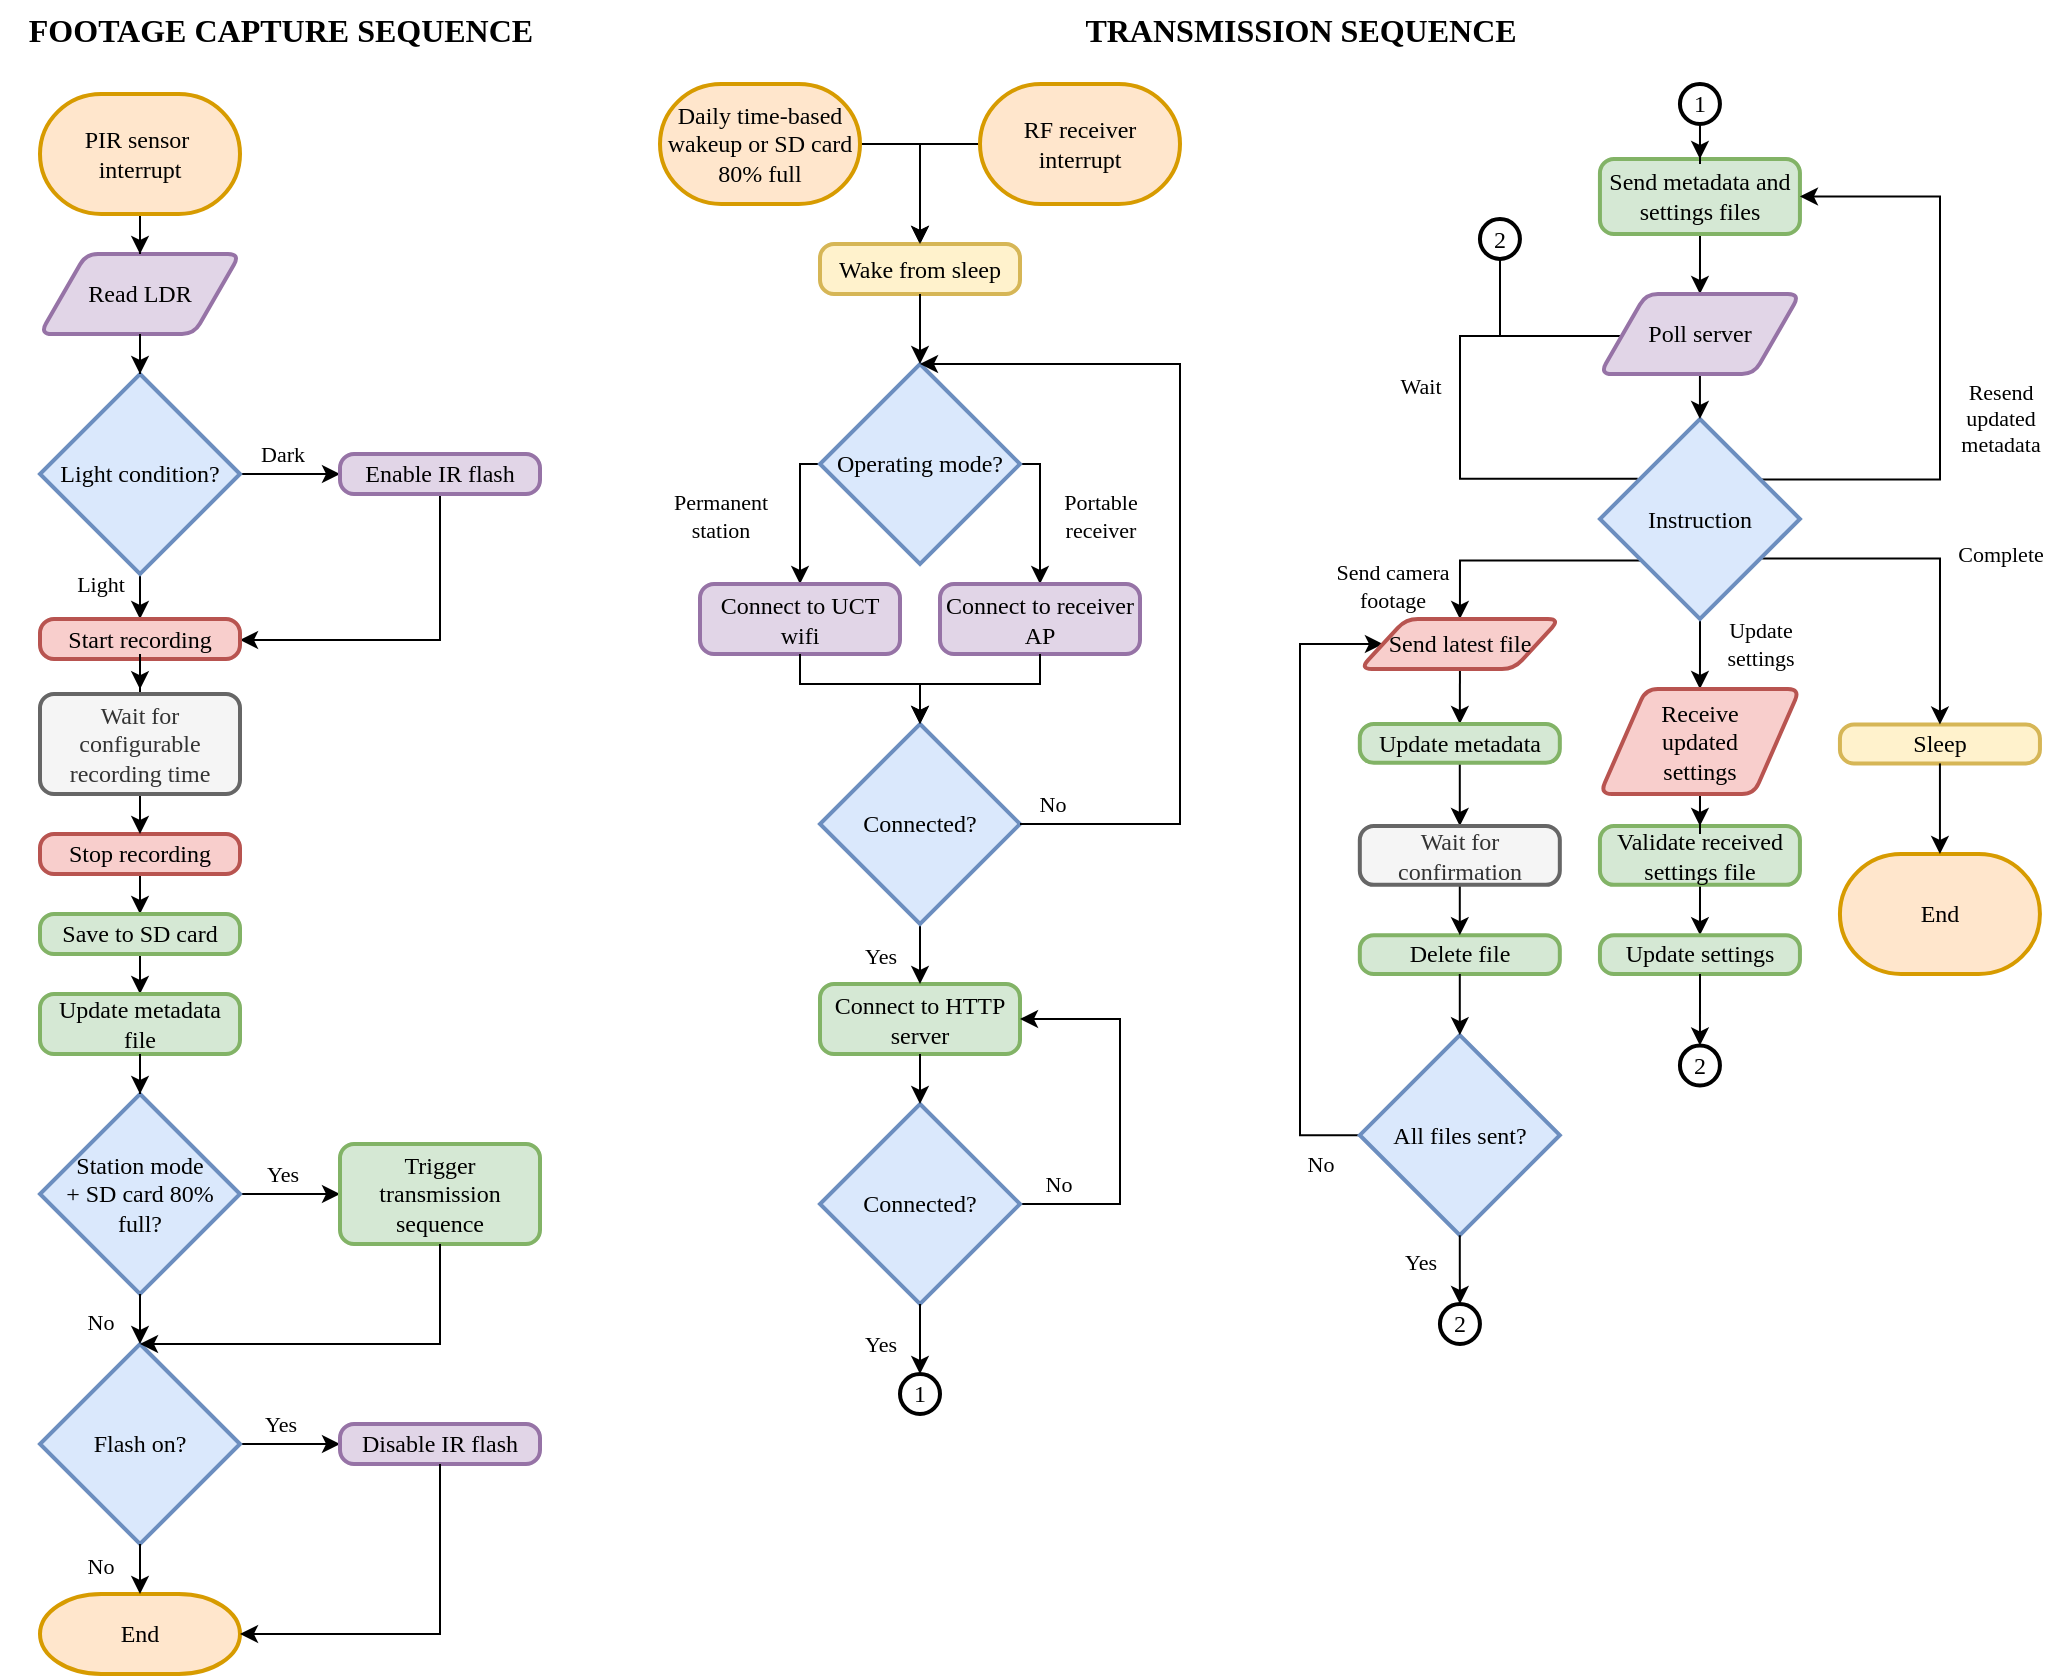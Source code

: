 <mxfile version="24.3.1" type="github">
  <diagram name="Page-1" id="edf60f1a-56cd-e834-aa8a-f176f3a09ee4">
    <mxGraphModel dx="1687" dy="932" grid="1" gridSize="10" guides="1" tooltips="1" connect="1" arrows="1" fold="1" page="1" pageScale="1" pageWidth="1100" pageHeight="850" background="none" math="0" shadow="0">
      <root>
        <mxCell id="0" />
        <mxCell id="1" parent="0" />
        <mxCell id="5ZXFGwmUAfrGcH8a05qJ-12" style="edgeStyle=orthogonalEdgeStyle;rounded=0;orthogonalLoop=1;jettySize=auto;html=1;entryX=0;entryY=0.5;entryDx=0;entryDy=0;fontFamily=Times New Roman;" parent="1" source="5ZXFGwmUAfrGcH8a05qJ-8" target="5ZXFGwmUAfrGcH8a05qJ-9" edge="1">
          <mxGeometry relative="1" as="geometry" />
        </mxCell>
        <mxCell id="5ZXFGwmUAfrGcH8a05qJ-13" value="Dark" style="edgeLabel;html=1;align=center;verticalAlign=middle;resizable=0;points=[];fontFamily=Times New Roman;" parent="5ZXFGwmUAfrGcH8a05qJ-12" vertex="1" connectable="0">
          <mxGeometry x="-0.175" y="3" relative="1" as="geometry">
            <mxPoint y="-7" as="offset" />
          </mxGeometry>
        </mxCell>
        <mxCell id="5ZXFGwmUAfrGcH8a05qJ-16" style="edgeStyle=orthogonalEdgeStyle;rounded=0;orthogonalLoop=1;jettySize=auto;html=1;entryX=0.5;entryY=0;entryDx=0;entryDy=0;fontFamily=Times New Roman;" parent="1" source="5ZXFGwmUAfrGcH8a05qJ-8" target="5ZXFGwmUAfrGcH8a05qJ-14" edge="1">
          <mxGeometry relative="1" as="geometry" />
        </mxCell>
        <mxCell id="5ZXFGwmUAfrGcH8a05qJ-17" value="Light" style="edgeLabel;html=1;align=center;verticalAlign=middle;resizable=0;points=[];fontFamily=Times New Roman;" parent="5ZXFGwmUAfrGcH8a05qJ-16" vertex="1" connectable="0">
          <mxGeometry x="-0.082" y="-2" relative="1" as="geometry">
            <mxPoint x="-22" y="-9" as="offset" />
          </mxGeometry>
        </mxCell>
        <mxCell id="5ZXFGwmUAfrGcH8a05qJ-8" value="Light condition?" style="strokeWidth=2;html=1;shape=mxgraph.flowchart.decision;whiteSpace=wrap;fontFamily=Times New Roman;fillColor=#dae8fc;strokeColor=#6c8ebf;" parent="1" vertex="1">
          <mxGeometry x="50" y="195" width="100" height="100" as="geometry" />
        </mxCell>
        <mxCell id="5ZXFGwmUAfrGcH8a05qJ-15" style="edgeStyle=orthogonalEdgeStyle;rounded=0;orthogonalLoop=1;jettySize=auto;html=1;entryX=1;entryY=0.5;entryDx=0;entryDy=0;fontFamily=Times New Roman;" parent="1" source="5ZXFGwmUAfrGcH8a05qJ-9" target="5ZXFGwmUAfrGcH8a05qJ-14" edge="1">
          <mxGeometry relative="1" as="geometry">
            <Array as="points">
              <mxPoint x="250" y="328" />
              <mxPoint x="150" y="328" />
            </Array>
          </mxGeometry>
        </mxCell>
        <mxCell id="5ZXFGwmUAfrGcH8a05qJ-9" value="Enable IR flash" style="rounded=1;whiteSpace=wrap;html=1;absoluteArcSize=1;arcSize=14;strokeWidth=2;fillColor=#e1d5e7;strokeColor=#9673a6;fontFamily=Times New Roman;" parent="1" vertex="1">
          <mxGeometry x="200" y="235" width="100" height="20" as="geometry" />
        </mxCell>
        <mxCell id="5ZXFGwmUAfrGcH8a05qJ-14" value="Start recording" style="rounded=1;whiteSpace=wrap;html=1;absoluteArcSize=1;arcSize=14;strokeWidth=2;fillColor=#f8cecc;strokeColor=#b85450;fontFamily=Times New Roman;" parent="1" vertex="1">
          <mxGeometry x="50" y="317.5" width="100" height="20" as="geometry" />
        </mxCell>
        <mxCell id="5ZXFGwmUAfrGcH8a05qJ-34" style="edgeStyle=orthogonalEdgeStyle;rounded=0;orthogonalLoop=1;jettySize=auto;html=1;entryX=0.5;entryY=0;entryDx=0;entryDy=0;fontFamily=Times New Roman;" parent="1" source="5ZXFGwmUAfrGcH8a05qJ-20" target="5ZXFGwmUAfrGcH8a05qJ-30" edge="1">
          <mxGeometry relative="1" as="geometry" />
        </mxCell>
        <mxCell id="5ZXFGwmUAfrGcH8a05qJ-20" value="Stop recording" style="rounded=1;whiteSpace=wrap;html=1;absoluteArcSize=1;arcSize=14;strokeWidth=2;fillColor=#f8cecc;strokeColor=#b85450;fontFamily=Times New Roman;" parent="1" vertex="1">
          <mxGeometry x="50" y="425" width="100" height="20" as="geometry" />
        </mxCell>
        <mxCell id="5ZXFGwmUAfrGcH8a05qJ-33" style="edgeStyle=orthogonalEdgeStyle;rounded=0;orthogonalLoop=1;jettySize=auto;html=1;entryX=0.5;entryY=0;entryDx=0;entryDy=0;fontFamily=Times New Roman;exitX=0.5;exitY=1;exitDx=0;exitDy=0;" parent="1" source="ysdGPth_6hGBKLoIkk0C-43" target="5ZXFGwmUAfrGcH8a05qJ-20" edge="1">
          <mxGeometry relative="1" as="geometry">
            <mxPoint x="100" y="475" as="sourcePoint" />
          </mxGeometry>
        </mxCell>
        <mxCell id="5ZXFGwmUAfrGcH8a05qJ-22" value="Read LDR" style="shape=parallelogram;html=1;strokeWidth=2;perimeter=parallelogramPerimeter;whiteSpace=wrap;rounded=1;arcSize=12;size=0.23;fillColor=#e1d5e7;strokeColor=#9673a6;fontFamily=Times New Roman;" parent="1" vertex="1">
          <mxGeometry x="50" y="135" width="100" height="40" as="geometry" />
        </mxCell>
        <mxCell id="5ZXFGwmUAfrGcH8a05qJ-24" style="edgeStyle=orthogonalEdgeStyle;rounded=0;orthogonalLoop=1;jettySize=auto;html=1;entryX=0.5;entryY=0;entryDx=0;entryDy=0;entryPerimeter=0;fontFamily=Times New Roman;" parent="1" source="5ZXFGwmUAfrGcH8a05qJ-22" target="5ZXFGwmUAfrGcH8a05qJ-8" edge="1">
          <mxGeometry relative="1" as="geometry" />
        </mxCell>
        <mxCell id="5ZXFGwmUAfrGcH8a05qJ-36" style="edgeStyle=orthogonalEdgeStyle;rounded=0;orthogonalLoop=1;jettySize=auto;html=1;entryX=0;entryY=0.5;entryDx=0;entryDy=0;fontFamily=Times New Roman;" parent="1" source="5ZXFGwmUAfrGcH8a05qJ-29" target="5ZXFGwmUAfrGcH8a05qJ-35" edge="1">
          <mxGeometry relative="1" as="geometry" />
        </mxCell>
        <mxCell id="5ZXFGwmUAfrGcH8a05qJ-37" value="Yes" style="edgeLabel;html=1;align=center;verticalAlign=middle;resizable=0;points=[];fontFamily=Times New Roman;" parent="5ZXFGwmUAfrGcH8a05qJ-36" vertex="1" connectable="0">
          <mxGeometry x="-0.12" y="-3" relative="1" as="geometry">
            <mxPoint x="-2" y="-13" as="offset" />
          </mxGeometry>
        </mxCell>
        <mxCell id="5ZXFGwmUAfrGcH8a05qJ-29" value="Flash on?" style="strokeWidth=2;html=1;shape=mxgraph.flowchart.decision;whiteSpace=wrap;fontFamily=Times New Roman;fillColor=#dae8fc;strokeColor=#6c8ebf;" parent="1" vertex="1">
          <mxGeometry x="50" y="680" width="100" height="100" as="geometry" />
        </mxCell>
        <mxCell id="5ZXFGwmUAfrGcH8a05qJ-43" style="edgeStyle=orthogonalEdgeStyle;rounded=0;orthogonalLoop=1;jettySize=auto;html=1;entryX=0.5;entryY=0;entryDx=0;entryDy=0;fontFamily=Times New Roman;" parent="1" source="5ZXFGwmUAfrGcH8a05qJ-30" target="5ZXFGwmUAfrGcH8a05qJ-41" edge="1">
          <mxGeometry relative="1" as="geometry" />
        </mxCell>
        <mxCell id="5ZXFGwmUAfrGcH8a05qJ-30" value="Save to SD card" style="rounded=1;whiteSpace=wrap;html=1;absoluteArcSize=1;arcSize=14;strokeWidth=2;fillColor=#d5e8d4;strokeColor=#82b366;fontFamily=Times New Roman;" parent="1" vertex="1">
          <mxGeometry x="50" y="465" width="100" height="20" as="geometry" />
        </mxCell>
        <mxCell id="5ZXFGwmUAfrGcH8a05qJ-31" style="edgeStyle=orthogonalEdgeStyle;rounded=0;orthogonalLoop=1;jettySize=auto;html=1;entryX=0.5;entryY=-0.048;entryDx=0;entryDy=0;entryPerimeter=0;fontFamily=Times New Roman;" parent="1" source="5ZXFGwmUAfrGcH8a05qJ-14" target="ysdGPth_6hGBKLoIkk0C-43" edge="1">
          <mxGeometry relative="1" as="geometry">
            <mxPoint x="100" y="415" as="targetPoint" />
          </mxGeometry>
        </mxCell>
        <mxCell id="5ZXFGwmUAfrGcH8a05qJ-35" value="Disable IR flash" style="rounded=1;whiteSpace=wrap;html=1;absoluteArcSize=1;arcSize=14;strokeWidth=2;fillColor=#e1d5e7;strokeColor=#9673a6;fontFamily=Times New Roman;" parent="1" vertex="1">
          <mxGeometry x="200" y="720" width="100" height="20" as="geometry" />
        </mxCell>
        <mxCell id="5ZXFGwmUAfrGcH8a05qJ-41" value="Update metadata file" style="rounded=1;whiteSpace=wrap;html=1;absoluteArcSize=1;arcSize=14;strokeWidth=2;fillColor=#d5e8d4;strokeColor=#82b366;fontFamily=Times New Roman;" parent="1" vertex="1">
          <mxGeometry x="50" y="505" width="100" height="30" as="geometry" />
        </mxCell>
        <mxCell id="5ZXFGwmUAfrGcH8a05qJ-48" value="" style="edgeStyle=orthogonalEdgeStyle;rounded=0;orthogonalLoop=1;jettySize=auto;html=1;fontFamily=Times New Roman;" parent="1" source="5ZXFGwmUAfrGcH8a05qJ-46" target="5ZXFGwmUAfrGcH8a05qJ-22" edge="1">
          <mxGeometry relative="1" as="geometry" />
        </mxCell>
        <mxCell id="5ZXFGwmUAfrGcH8a05qJ-46" value="&lt;div&gt;PIR sensor&amp;nbsp;&lt;/div&gt;&lt;div&gt;interrupt&lt;/div&gt;" style="strokeWidth=2;html=1;shape=mxgraph.flowchart.terminator;whiteSpace=wrap;fillColor=#ffe6cc;strokeColor=#d79b00;fontFamily=Times New Roman;" parent="1" vertex="1">
          <mxGeometry x="50" y="55" width="100" height="60" as="geometry" />
        </mxCell>
        <mxCell id="5ZXFGwmUAfrGcH8a05qJ-47" value="End" style="strokeWidth=2;html=1;shape=mxgraph.flowchart.terminator;whiteSpace=wrap;fillColor=#ffe6cc;strokeColor=#d79b00;fontFamily=Times New Roman;" parent="1" vertex="1">
          <mxGeometry x="50" y="805" width="100" height="40" as="geometry" />
        </mxCell>
        <mxCell id="5ZXFGwmUAfrGcH8a05qJ-50" style="edgeStyle=orthogonalEdgeStyle;rounded=0;orthogonalLoop=1;jettySize=auto;html=1;entryX=0.5;entryY=0;entryDx=0;entryDy=0;entryPerimeter=0;fontFamily=Times New Roman;" parent="1" source="5ZXFGwmUAfrGcH8a05qJ-29" target="5ZXFGwmUAfrGcH8a05qJ-47" edge="1">
          <mxGeometry relative="1" as="geometry" />
        </mxCell>
        <mxCell id="ysdGPth_6hGBKLoIkk0C-2" value="No" style="edgeLabel;html=1;align=center;verticalAlign=middle;resizable=0;points=[];fontFamily=Times New Roman;" vertex="1" connectable="0" parent="5ZXFGwmUAfrGcH8a05qJ-50">
          <mxGeometry x="0.4" relative="1" as="geometry">
            <mxPoint x="-20" y="2" as="offset" />
          </mxGeometry>
        </mxCell>
        <mxCell id="5ZXFGwmUAfrGcH8a05qJ-51" style="edgeStyle=orthogonalEdgeStyle;rounded=0;orthogonalLoop=1;jettySize=auto;html=1;entryX=1;entryY=0.5;entryDx=0;entryDy=0;entryPerimeter=0;fontFamily=Times New Roman;" parent="1" source="5ZXFGwmUAfrGcH8a05qJ-35" target="5ZXFGwmUAfrGcH8a05qJ-47" edge="1">
          <mxGeometry relative="1" as="geometry">
            <Array as="points">
              <mxPoint x="250" y="825" />
            </Array>
          </mxGeometry>
        </mxCell>
        <mxCell id="ysdGPth_6hGBKLoIkk0C-13" style="edgeStyle=orthogonalEdgeStyle;rounded=0;orthogonalLoop=1;jettySize=auto;html=1;entryX=0.5;entryY=0;entryDx=0;entryDy=0;fontFamily=Times New Roman;" edge="1" parent="1" source="ysdGPth_6hGBKLoIkk0C-1" target="ysdGPth_6hGBKLoIkk0C-3">
          <mxGeometry relative="1" as="geometry">
            <Array as="points">
              <mxPoint x="490" y="80" />
            </Array>
          </mxGeometry>
        </mxCell>
        <mxCell id="ysdGPth_6hGBKLoIkk0C-1" value="RF receiver interrupt" style="strokeWidth=2;html=1;shape=mxgraph.flowchart.terminator;whiteSpace=wrap;fillColor=#ffe6cc;strokeColor=#d79b00;fontFamily=Times New Roman;" vertex="1" parent="1">
          <mxGeometry x="520" y="50" width="100" height="60" as="geometry" />
        </mxCell>
        <mxCell id="ysdGPth_6hGBKLoIkk0C-3" value="Wake from sleep" style="rounded=1;whiteSpace=wrap;html=1;absoluteArcSize=1;arcSize=14;strokeWidth=2;fillColor=#fff2cc;strokeColor=#d6b656;fontFamily=Times New Roman;" vertex="1" parent="1">
          <mxGeometry x="440" y="130" width="100" height="25" as="geometry" />
        </mxCell>
        <mxCell id="ysdGPth_6hGBKLoIkk0C-16" style="edgeStyle=orthogonalEdgeStyle;rounded=0;orthogonalLoop=1;jettySize=auto;html=1;entryX=0.5;entryY=0;entryDx=0;entryDy=0;exitX=1;exitY=0.5;exitDx=0;exitDy=0;exitPerimeter=0;fontFamily=Times New Roman;" edge="1" parent="1" source="ysdGPth_6hGBKLoIkk0C-5" target="ysdGPth_6hGBKLoIkk0C-7">
          <mxGeometry relative="1" as="geometry">
            <Array as="points">
              <mxPoint x="550" y="240" />
            </Array>
          </mxGeometry>
        </mxCell>
        <mxCell id="ysdGPth_6hGBKLoIkk0C-19" value="&lt;div&gt;Portable&lt;/div&gt;&lt;div&gt;receiver&lt;br&gt;&lt;/div&gt;" style="edgeLabel;html=1;align=center;verticalAlign=middle;resizable=0;points=[];fontFamily=Times New Roman;" vertex="1" connectable="0" parent="ysdGPth_6hGBKLoIkk0C-16">
          <mxGeometry x="-0.092" y="-1" relative="1" as="geometry">
            <mxPoint x="31" y="4" as="offset" />
          </mxGeometry>
        </mxCell>
        <mxCell id="ysdGPth_6hGBKLoIkk0C-17" style="edgeStyle=orthogonalEdgeStyle;rounded=0;orthogonalLoop=1;jettySize=auto;html=1;entryX=0.5;entryY=0;entryDx=0;entryDy=0;exitX=0;exitY=0.5;exitDx=0;exitDy=0;exitPerimeter=0;fontFamily=Times New Roman;" edge="1" parent="1" source="ysdGPth_6hGBKLoIkk0C-5" target="ysdGPth_6hGBKLoIkk0C-6">
          <mxGeometry relative="1" as="geometry">
            <Array as="points">
              <mxPoint x="430" y="240" />
            </Array>
          </mxGeometry>
        </mxCell>
        <mxCell id="ysdGPth_6hGBKLoIkk0C-18" value="&lt;div&gt;Permanent&lt;/div&gt;&lt;div&gt;station&lt;br&gt;&lt;/div&gt;" style="edgeLabel;html=1;align=center;verticalAlign=middle;resizable=0;points=[];fontFamily=Times New Roman;" vertex="1" connectable="0" parent="ysdGPth_6hGBKLoIkk0C-17">
          <mxGeometry x="-0.104" y="1" relative="1" as="geometry">
            <mxPoint x="-41" y="4" as="offset" />
          </mxGeometry>
        </mxCell>
        <mxCell id="ysdGPth_6hGBKLoIkk0C-5" value="Operating mode?" style="strokeWidth=2;html=1;shape=mxgraph.flowchart.decision;whiteSpace=wrap;fontFamily=Times New Roman;fillColor=#dae8fc;strokeColor=#6c8ebf;" vertex="1" parent="1">
          <mxGeometry x="440" y="190" width="100" height="100" as="geometry" />
        </mxCell>
        <mxCell id="ysdGPth_6hGBKLoIkk0C-6" value="Connect to UCT wifi" style="rounded=1;whiteSpace=wrap;html=1;absoluteArcSize=1;arcSize=14;strokeWidth=2;fillColor=#e1d5e7;strokeColor=#9673a6;fontFamily=Times New Roman;" vertex="1" parent="1">
          <mxGeometry x="380" y="300" width="100" height="35" as="geometry" />
        </mxCell>
        <mxCell id="ysdGPth_6hGBKLoIkk0C-7" value="Connect to receiver AP" style="rounded=1;whiteSpace=wrap;html=1;absoluteArcSize=1;arcSize=14;strokeWidth=2;fillColor=#e1d5e7;strokeColor=#9673a6;fontFamily=Times New Roman;" vertex="1" parent="1">
          <mxGeometry x="500" y="300" width="100" height="35" as="geometry" />
        </mxCell>
        <mxCell id="ysdGPth_6hGBKLoIkk0C-8" value="Connect to HTTP server" style="rounded=1;whiteSpace=wrap;html=1;absoluteArcSize=1;arcSize=14;strokeWidth=2;fillColor=#d5e8d4;strokeColor=#82b366;fontFamily=Times New Roman;" vertex="1" parent="1">
          <mxGeometry x="440" y="500" width="100" height="35" as="geometry" />
        </mxCell>
        <mxCell id="ysdGPth_6hGBKLoIkk0C-20" style="edgeStyle=orthogonalEdgeStyle;rounded=0;orthogonalLoop=1;jettySize=auto;html=1;entryX=0.5;entryY=0;entryDx=0;entryDy=0;fontFamily=Times New Roman;" edge="1" parent="1" source="ysdGPth_6hGBKLoIkk0C-9" target="ysdGPth_6hGBKLoIkk0C-8">
          <mxGeometry relative="1" as="geometry" />
        </mxCell>
        <mxCell id="ysdGPth_6hGBKLoIkk0C-26" value="Yes" style="edgeLabel;html=1;align=center;verticalAlign=middle;resizable=0;points=[];fontFamily=Times New Roman;" vertex="1" connectable="0" parent="ysdGPth_6hGBKLoIkk0C-20">
          <mxGeometry x="-0.222" y="3" relative="1" as="geometry">
            <mxPoint x="-23" y="-4" as="offset" />
          </mxGeometry>
        </mxCell>
        <mxCell id="ysdGPth_6hGBKLoIkk0C-9" value="Connected?" style="strokeWidth=2;html=1;shape=mxgraph.flowchart.decision;whiteSpace=wrap;fontFamily=Times New Roman;fillColor=#dae8fc;strokeColor=#6c8ebf;" vertex="1" parent="1">
          <mxGeometry x="440" y="370" width="100" height="100" as="geometry" />
        </mxCell>
        <mxCell id="ysdGPth_6hGBKLoIkk0C-10" value="End" style="strokeWidth=2;html=1;shape=mxgraph.flowchart.terminator;whiteSpace=wrap;fillColor=#ffe6cc;strokeColor=#d79b00;fontFamily=Times New Roman;" vertex="1" parent="1">
          <mxGeometry x="949.97" y="435.0" width="100" height="60" as="geometry" />
        </mxCell>
        <mxCell id="ysdGPth_6hGBKLoIkk0C-11" value="Sleep" style="rounded=1;whiteSpace=wrap;html=1;absoluteArcSize=1;arcSize=14;strokeWidth=2;fillColor=#fff2cc;strokeColor=#d6b656;fontFamily=Times New Roman;" vertex="1" parent="1">
          <mxGeometry x="949.97" y="370.29" width="100" height="19.43" as="geometry" />
        </mxCell>
        <mxCell id="ysdGPth_6hGBKLoIkk0C-27" style="edgeStyle=orthogonalEdgeStyle;rounded=0;orthogonalLoop=1;jettySize=auto;html=1;entryX=1;entryY=0.5;entryDx=0;entryDy=0;exitX=1;exitY=0.5;exitDx=0;exitDy=0;exitPerimeter=0;fontFamily=Times New Roman;" edge="1" parent="1" source="ysdGPth_6hGBKLoIkk0C-12" target="ysdGPth_6hGBKLoIkk0C-8">
          <mxGeometry relative="1" as="geometry">
            <Array as="points">
              <mxPoint x="590" y="610" />
              <mxPoint x="590" y="518" />
            </Array>
          </mxGeometry>
        </mxCell>
        <mxCell id="ysdGPth_6hGBKLoIkk0C-28" value="No" style="edgeLabel;html=1;align=center;verticalAlign=middle;resizable=0;points=[];fontFamily=Times New Roman;" vertex="1" connectable="0" parent="ysdGPth_6hGBKLoIkk0C-27">
          <mxGeometry x="-0.79" y="-2" relative="1" as="geometry">
            <mxPoint x="-1" y="-12" as="offset" />
          </mxGeometry>
        </mxCell>
        <mxCell id="ysdGPth_6hGBKLoIkk0C-12" value="Connected?" style="strokeWidth=2;html=1;shape=mxgraph.flowchart.decision;whiteSpace=wrap;fontFamily=Times New Roman;fillColor=#dae8fc;strokeColor=#6c8ebf;" vertex="1" parent="1">
          <mxGeometry x="440" y="560" width="100" height="100" as="geometry" />
        </mxCell>
        <mxCell id="ysdGPth_6hGBKLoIkk0C-14" style="edgeStyle=orthogonalEdgeStyle;rounded=0;orthogonalLoop=1;jettySize=auto;html=1;entryX=0.5;entryY=0;entryDx=0;entryDy=0;entryPerimeter=0;fontFamily=Times New Roman;" edge="1" parent="1" source="ysdGPth_6hGBKLoIkk0C-3" target="ysdGPth_6hGBKLoIkk0C-5">
          <mxGeometry relative="1" as="geometry" />
        </mxCell>
        <mxCell id="ysdGPth_6hGBKLoIkk0C-21" style="edgeStyle=orthogonalEdgeStyle;rounded=0;orthogonalLoop=1;jettySize=auto;html=1;entryX=0.5;entryY=0;entryDx=0;entryDy=0;entryPerimeter=0;fontFamily=Times New Roman;" edge="1" parent="1" source="ysdGPth_6hGBKLoIkk0C-8" target="ysdGPth_6hGBKLoIkk0C-12">
          <mxGeometry relative="1" as="geometry" />
        </mxCell>
        <mxCell id="ysdGPth_6hGBKLoIkk0C-22" style="edgeStyle=orthogonalEdgeStyle;rounded=0;orthogonalLoop=1;jettySize=auto;html=1;entryX=0.5;entryY=0;entryDx=0;entryDy=0;entryPerimeter=0;fontFamily=Times New Roman;" edge="1" parent="1" source="ysdGPth_6hGBKLoIkk0C-7" target="ysdGPth_6hGBKLoIkk0C-9">
          <mxGeometry relative="1" as="geometry">
            <Array as="points">
              <mxPoint x="550" y="350" />
              <mxPoint x="490" y="350" />
            </Array>
          </mxGeometry>
        </mxCell>
        <mxCell id="ysdGPth_6hGBKLoIkk0C-23" style="edgeStyle=orthogonalEdgeStyle;rounded=0;orthogonalLoop=1;jettySize=auto;html=1;entryX=0.5;entryY=0;entryDx=0;entryDy=0;entryPerimeter=0;fontFamily=Times New Roman;" edge="1" parent="1" source="ysdGPth_6hGBKLoIkk0C-6" target="ysdGPth_6hGBKLoIkk0C-9">
          <mxGeometry relative="1" as="geometry">
            <Array as="points">
              <mxPoint x="430" y="350" />
              <mxPoint x="490" y="350" />
            </Array>
          </mxGeometry>
        </mxCell>
        <mxCell id="ysdGPth_6hGBKLoIkk0C-24" style="edgeStyle=orthogonalEdgeStyle;rounded=0;orthogonalLoop=1;jettySize=auto;html=1;entryX=0.5;entryY=0;entryDx=0;entryDy=0;entryPerimeter=0;fontFamily=Times New Roman;" edge="1" parent="1" source="ysdGPth_6hGBKLoIkk0C-9" target="ysdGPth_6hGBKLoIkk0C-5">
          <mxGeometry relative="1" as="geometry">
            <Array as="points">
              <mxPoint x="620" y="420" />
              <mxPoint x="620" y="190" />
            </Array>
          </mxGeometry>
        </mxCell>
        <mxCell id="ysdGPth_6hGBKLoIkk0C-25" value="No" style="edgeLabel;html=1;align=center;verticalAlign=middle;resizable=0;points=[];fontFamily=Times New Roman;" vertex="1" connectable="0" parent="ysdGPth_6hGBKLoIkk0C-24">
          <mxGeometry x="-0.846" y="1" relative="1" as="geometry">
            <mxPoint x="-18" y="-9" as="offset" />
          </mxGeometry>
        </mxCell>
        <mxCell id="ysdGPth_6hGBKLoIkk0C-45" style="edgeStyle=orthogonalEdgeStyle;rounded=0;orthogonalLoop=1;jettySize=auto;html=1;fontFamily=Times New Roman;entryX=0.5;entryY=0;entryDx=0;entryDy=0;" edge="1" parent="1" source="ysdGPth_6hGBKLoIkk0C-29" target="ysdGPth_6hGBKLoIkk0C-105">
          <mxGeometry relative="1" as="geometry">
            <mxPoint x="880" y="140" as="targetPoint" />
          </mxGeometry>
        </mxCell>
        <mxCell id="ysdGPth_6hGBKLoIkk0C-29" value="Send metadata and settings files" style="rounded=1;whiteSpace=wrap;html=1;absoluteArcSize=1;arcSize=14;strokeWidth=2;fillColor=#d5e8d4;strokeColor=#82b366;fontFamily=Times New Roman;" vertex="1" parent="1">
          <mxGeometry x="829.97" y="87.5" width="100" height="37.5" as="geometry" />
        </mxCell>
        <mxCell id="ysdGPth_6hGBKLoIkk0C-33" style="edgeStyle=orthogonalEdgeStyle;rounded=0;orthogonalLoop=1;jettySize=auto;html=1;entryX=0.5;entryY=0;entryDx=0;entryDy=0;fontFamily=Times New Roman;" edge="1" parent="1" source="ysdGPth_6hGBKLoIkk0C-31" target="ysdGPth_6hGBKLoIkk0C-3">
          <mxGeometry relative="1" as="geometry">
            <Array as="points">
              <mxPoint x="490" y="80" />
            </Array>
          </mxGeometry>
        </mxCell>
        <mxCell id="ysdGPth_6hGBKLoIkk0C-31" value="Daily time-based wakeup or SD card 80% full" style="strokeWidth=2;html=1;shape=mxgraph.flowchart.terminator;whiteSpace=wrap;fillColor=#ffe6cc;strokeColor=#d79b00;fontFamily=Times New Roman;" vertex="1" parent="1">
          <mxGeometry x="360" y="50" width="100" height="60" as="geometry" />
        </mxCell>
        <mxCell id="ysdGPth_6hGBKLoIkk0C-36" style="edgeStyle=orthogonalEdgeStyle;rounded=0;orthogonalLoop=1;jettySize=auto;html=1;entryX=0;entryY=0.5;entryDx=0;entryDy=0;fontFamily=Times New Roman;" edge="1" parent="1" source="ysdGPth_6hGBKLoIkk0C-34" target="ysdGPth_6hGBKLoIkk0C-35">
          <mxGeometry relative="1" as="geometry" />
        </mxCell>
        <mxCell id="ysdGPth_6hGBKLoIkk0C-37" value="Yes" style="edgeLabel;html=1;align=center;verticalAlign=middle;resizable=0;points=[];fontFamily=Times New Roman;" vertex="1" connectable="0" parent="ysdGPth_6hGBKLoIkk0C-36">
          <mxGeometry x="-0.16" y="-4" relative="1" as="geometry">
            <mxPoint y="-14" as="offset" />
          </mxGeometry>
        </mxCell>
        <mxCell id="ysdGPth_6hGBKLoIkk0C-34" value="Station mode&lt;br&gt;+ SD card 80%&lt;br&gt;full?" style="strokeWidth=2;html=1;shape=mxgraph.flowchart.decision;whiteSpace=wrap;fontFamily=Times New Roman;fillColor=#dae8fc;strokeColor=#6c8ebf;" vertex="1" parent="1">
          <mxGeometry x="50" y="555" width="100" height="100" as="geometry" />
        </mxCell>
        <mxCell id="ysdGPth_6hGBKLoIkk0C-35" value="Trigger transmission sequence" style="rounded=1;whiteSpace=wrap;html=1;absoluteArcSize=1;arcSize=14;strokeWidth=2;fillColor=#d5e8d4;strokeColor=#82b366;fontFamily=Times New Roman;" vertex="1" parent="1">
          <mxGeometry x="200" y="580" width="100" height="50" as="geometry" />
        </mxCell>
        <mxCell id="ysdGPth_6hGBKLoIkk0C-38" style="edgeStyle=orthogonalEdgeStyle;rounded=0;orthogonalLoop=1;jettySize=auto;html=1;entryX=0.5;entryY=0;entryDx=0;entryDy=0;entryPerimeter=0;fontFamily=Times New Roman;" edge="1" parent="1" source="ysdGPth_6hGBKLoIkk0C-34" target="5ZXFGwmUAfrGcH8a05qJ-29">
          <mxGeometry relative="1" as="geometry" />
        </mxCell>
        <mxCell id="ysdGPth_6hGBKLoIkk0C-39" value="No" style="edgeLabel;html=1;align=center;verticalAlign=middle;resizable=0;points=[];fontFamily=Times New Roman;" vertex="1" connectable="0" parent="ysdGPth_6hGBKLoIkk0C-38">
          <mxGeometry x="-0.05" y="-1" relative="1" as="geometry">
            <mxPoint x="-21" as="offset" />
          </mxGeometry>
        </mxCell>
        <mxCell id="ysdGPth_6hGBKLoIkk0C-40" style="edgeStyle=orthogonalEdgeStyle;rounded=0;orthogonalLoop=1;jettySize=auto;html=1;entryX=0.5;entryY=0;entryDx=0;entryDy=0;entryPerimeter=0;fontFamily=Times New Roman;" edge="1" parent="1" source="ysdGPth_6hGBKLoIkk0C-35" target="5ZXFGwmUAfrGcH8a05qJ-29">
          <mxGeometry relative="1" as="geometry">
            <Array as="points">
              <mxPoint x="250" y="680" />
            </Array>
          </mxGeometry>
        </mxCell>
        <mxCell id="ysdGPth_6hGBKLoIkk0C-42" style="edgeStyle=orthogonalEdgeStyle;rounded=0;orthogonalLoop=1;jettySize=auto;html=1;entryX=0.5;entryY=0;entryDx=0;entryDy=0;entryPerimeter=0;fontFamily=Times New Roman;" edge="1" parent="1" source="5ZXFGwmUAfrGcH8a05qJ-41" target="ysdGPth_6hGBKLoIkk0C-34">
          <mxGeometry relative="1" as="geometry" />
        </mxCell>
        <mxCell id="ysdGPth_6hGBKLoIkk0C-43" value="Wait for configurable recording time" style="rounded=1;whiteSpace=wrap;html=1;absoluteArcSize=1;arcSize=14;strokeWidth=2;fillColor=#f5f5f5;strokeColor=#666666;fontFamily=Times New Roman;fontColor=#333333;" vertex="1" parent="1">
          <mxGeometry x="50" y="355" width="100" height="50" as="geometry" />
        </mxCell>
        <mxCell id="ysdGPth_6hGBKLoIkk0C-50" style="edgeStyle=orthogonalEdgeStyle;rounded=0;orthogonalLoop=1;jettySize=auto;html=1;entryX=0;entryY=0.5;entryDx=0;entryDy=0;exitX=0.189;exitY=0.299;exitDx=0;exitDy=0;exitPerimeter=0;fontFamily=Times New Roman;" edge="1" parent="1" source="ysdGPth_6hGBKLoIkk0C-46" target="ysdGPth_6hGBKLoIkk0C-105">
          <mxGeometry relative="1" as="geometry">
            <mxPoint x="829.97" y="176.25" as="targetPoint" />
            <Array as="points">
              <mxPoint x="760" y="247" />
              <mxPoint x="760" y="176" />
              <mxPoint x="842" y="176" />
            </Array>
          </mxGeometry>
        </mxCell>
        <mxCell id="ysdGPth_6hGBKLoIkk0C-52" value="Wait" style="edgeLabel;html=1;align=center;verticalAlign=middle;resizable=0;points=[];fontFamily=Times New Roman;" vertex="1" connectable="0" parent="ysdGPth_6hGBKLoIkk0C-50">
          <mxGeometry x="-0.052" y="1" relative="1" as="geometry">
            <mxPoint x="-19" y="-21" as="offset" />
          </mxGeometry>
        </mxCell>
        <mxCell id="ysdGPth_6hGBKLoIkk0C-59" style="edgeStyle=orthogonalEdgeStyle;rounded=0;orthogonalLoop=1;jettySize=auto;html=1;entryX=1;entryY=0.5;entryDx=0;entryDy=0;exitX=0.796;exitY=0.302;exitDx=0;exitDy=0;exitPerimeter=0;fontFamily=Times New Roman;" edge="1" parent="1" source="ysdGPth_6hGBKLoIkk0C-46" target="ysdGPth_6hGBKLoIkk0C-29">
          <mxGeometry relative="1" as="geometry">
            <Array as="points">
              <mxPoint x="1000" y="248" />
              <mxPoint x="1000" y="106" />
            </Array>
          </mxGeometry>
        </mxCell>
        <mxCell id="ysdGPth_6hGBKLoIkk0C-60" value="Resend&lt;br&gt;updated&lt;br&gt;metadata" style="edgeLabel;html=1;align=center;verticalAlign=middle;resizable=0;points=[];fontFamily=Times New Roman;" vertex="1" connectable="0" parent="ysdGPth_6hGBKLoIkk0C-59">
          <mxGeometry x="-0.002" y="1" relative="1" as="geometry">
            <mxPoint x="31" y="29" as="offset" />
          </mxGeometry>
        </mxCell>
        <mxCell id="ysdGPth_6hGBKLoIkk0C-70" style="edgeStyle=orthogonalEdgeStyle;rounded=0;orthogonalLoop=1;jettySize=auto;html=1;exitX=0.775;exitY=0.708;exitDx=0;exitDy=0;exitPerimeter=0;fontFamily=Times New Roman;entryX=0.5;entryY=0;entryDx=0;entryDy=0;" edge="1" parent="1" source="ysdGPth_6hGBKLoIkk0C-46" target="ysdGPth_6hGBKLoIkk0C-106">
          <mxGeometry relative="1" as="geometry">
            <mxPoint x="760" y="268" as="targetPoint" />
            <Array as="points">
              <mxPoint x="760" y="288" />
            </Array>
          </mxGeometry>
        </mxCell>
        <mxCell id="ysdGPth_6hGBKLoIkk0C-71" value="Send camera&lt;br&gt;footage" style="edgeLabel;html=1;align=center;verticalAlign=middle;resizable=0;points=[];fontFamily=Times New Roman;" vertex="1" connectable="0" parent="ysdGPth_6hGBKLoIkk0C-70">
          <mxGeometry x="0.41" y="-1" relative="1" as="geometry">
            <mxPoint x="-57" y="13" as="offset" />
          </mxGeometry>
        </mxCell>
        <mxCell id="ysdGPth_6hGBKLoIkk0C-92" style="edgeStyle=orthogonalEdgeStyle;rounded=0;orthogonalLoop=1;jettySize=auto;html=1;entryX=0.5;entryY=0;entryDx=0;entryDy=0;exitX=0.811;exitY=0.698;exitDx=0;exitDy=0;exitPerimeter=0;fontFamily=Times New Roman;" edge="1" parent="1" source="ysdGPth_6hGBKLoIkk0C-46" target="ysdGPth_6hGBKLoIkk0C-11">
          <mxGeometry relative="1" as="geometry">
            <Array as="points">
              <mxPoint x="999.97" y="287.5" />
            </Array>
          </mxGeometry>
        </mxCell>
        <mxCell id="ysdGPth_6hGBKLoIkk0C-93" value="Complete" style="edgeLabel;html=1;align=center;verticalAlign=middle;resizable=0;points=[];fontFamily=Times New Roman;" vertex="1" connectable="0" parent="ysdGPth_6hGBKLoIkk0C-92">
          <mxGeometry x="0.266" relative="1" as="geometry">
            <mxPoint x="30" y="-23" as="offset" />
          </mxGeometry>
        </mxCell>
        <mxCell id="ysdGPth_6hGBKLoIkk0C-108" style="edgeStyle=orthogonalEdgeStyle;rounded=0;orthogonalLoop=1;jettySize=auto;html=1;entryX=0.5;entryY=0;entryDx=0;entryDy=0;fontFamily=Times New Roman;" edge="1" parent="1" source="ysdGPth_6hGBKLoIkk0C-46" target="ysdGPth_6hGBKLoIkk0C-107">
          <mxGeometry relative="1" as="geometry" />
        </mxCell>
        <mxCell id="ysdGPth_6hGBKLoIkk0C-110" value="&lt;div&gt;Update&lt;/div&gt;&lt;div&gt;settings&lt;br&gt;&lt;/div&gt;" style="edgeLabel;html=1;align=center;verticalAlign=middle;resizable=0;points=[];fontFamily=Times New Roman;" vertex="1" connectable="0" parent="ysdGPth_6hGBKLoIkk0C-108">
          <mxGeometry x="-0.451" relative="1" as="geometry">
            <mxPoint x="30" as="offset" />
          </mxGeometry>
        </mxCell>
        <mxCell id="ysdGPth_6hGBKLoIkk0C-46" value="Instruction" style="strokeWidth=2;html=1;shape=mxgraph.flowchart.decision;whiteSpace=wrap;fontFamily=Times New Roman;fillColor=#dae8fc;strokeColor=#6c8ebf;" vertex="1" parent="1">
          <mxGeometry x="829.97" y="217.5" width="100" height="100" as="geometry" />
        </mxCell>
        <mxCell id="ysdGPth_6hGBKLoIkk0C-56" style="edgeStyle=orthogonalEdgeStyle;rounded=0;orthogonalLoop=1;jettySize=auto;html=1;entryX=0.5;entryY=0;entryDx=0;entryDy=0;fontFamily=Times New Roman;" edge="1" parent="1" source="ysdGPth_6hGBKLoIkk0C-47" target="ysdGPth_6hGBKLoIkk0C-49">
          <mxGeometry relative="1" as="geometry" />
        </mxCell>
        <mxCell id="ysdGPth_6hGBKLoIkk0C-47" value="Validate received settings file" style="rounded=1;whiteSpace=wrap;html=1;absoluteArcSize=1;arcSize=14;strokeWidth=2;fillColor=#d5e8d4;strokeColor=#82b366;fontFamily=Times New Roman;" vertex="1" parent="1">
          <mxGeometry x="829.97" y="421.0" width="100" height="29.43" as="geometry" />
        </mxCell>
        <mxCell id="ysdGPth_6hGBKLoIkk0C-49" value="Update settings" style="rounded=1;whiteSpace=wrap;html=1;absoluteArcSize=1;arcSize=14;strokeWidth=2;fillColor=#d5e8d4;strokeColor=#82b366;fontFamily=Times New Roman;" vertex="1" parent="1">
          <mxGeometry x="829.97" y="475.57" width="100" height="19.43" as="geometry" />
        </mxCell>
        <mxCell id="ysdGPth_6hGBKLoIkk0C-58" style="edgeStyle=orthogonalEdgeStyle;rounded=0;orthogonalLoop=1;jettySize=auto;html=1;entryX=0.5;entryY=0;entryDx=0;entryDy=0;entryPerimeter=0;fontFamily=Times New Roman;exitX=0.5;exitY=1;exitDx=0;exitDy=0;" edge="1" parent="1" source="ysdGPth_6hGBKLoIkk0C-105" target="ysdGPth_6hGBKLoIkk0C-46">
          <mxGeometry relative="1" as="geometry">
            <mxPoint x="880" y="195" as="sourcePoint" />
          </mxGeometry>
        </mxCell>
        <mxCell id="ysdGPth_6hGBKLoIkk0C-67" style="edgeStyle=orthogonalEdgeStyle;rounded=0;orthogonalLoop=1;jettySize=auto;html=1;entryX=0.5;entryY=0;entryDx=0;entryDy=0;fontFamily=Times New Roman;exitX=0.5;exitY=1;exitDx=0;exitDy=0;" edge="1" parent="1" source="ysdGPth_6hGBKLoIkk0C-106" target="ysdGPth_6hGBKLoIkk0C-63">
          <mxGeometry relative="1" as="geometry">
            <mxPoint x="800" y="350" as="sourcePoint" />
          </mxGeometry>
        </mxCell>
        <mxCell id="ysdGPth_6hGBKLoIkk0C-65" style="edgeStyle=orthogonalEdgeStyle;rounded=0;orthogonalLoop=1;jettySize=auto;html=1;exitX=0;exitY=0.5;exitDx=0;exitDy=0;exitPerimeter=0;fontFamily=Times New Roman;entryX=0;entryY=0.5;entryDx=0;entryDy=0;" edge="1" parent="1" source="ysdGPth_6hGBKLoIkk0C-62" target="ysdGPth_6hGBKLoIkk0C-106">
          <mxGeometry relative="1" as="geometry">
            <mxPoint x="690" y="330" as="targetPoint" />
            <Array as="points">
              <mxPoint x="680" y="576" />
              <mxPoint x="680" y="330" />
            </Array>
          </mxGeometry>
        </mxCell>
        <mxCell id="ysdGPth_6hGBKLoIkk0C-66" value="No" style="edgeLabel;html=1;align=center;verticalAlign=middle;resizable=0;points=[];fontFamily=Times New Roman;" vertex="1" connectable="0" parent="ysdGPth_6hGBKLoIkk0C-65">
          <mxGeometry x="-0.428" y="-3" relative="1" as="geometry">
            <mxPoint x="7" y="75" as="offset" />
          </mxGeometry>
        </mxCell>
        <mxCell id="ysdGPth_6hGBKLoIkk0C-62" value="All files sent?" style="strokeWidth=2;html=1;shape=mxgraph.flowchart.decision;whiteSpace=wrap;fontFamily=Times New Roman;fillColor=#dae8fc;strokeColor=#6c8ebf;" vertex="1" parent="1">
          <mxGeometry x="709.91" y="525.57" width="100" height="100" as="geometry" />
        </mxCell>
        <mxCell id="ysdGPth_6hGBKLoIkk0C-84" style="edgeStyle=orthogonalEdgeStyle;rounded=0;orthogonalLoop=1;jettySize=auto;html=1;entryX=0.5;entryY=0;entryDx=0;entryDy=0;fontFamily=Times New Roman;" edge="1" parent="1" source="ysdGPth_6hGBKLoIkk0C-63" target="ysdGPth_6hGBKLoIkk0C-83">
          <mxGeometry relative="1" as="geometry" />
        </mxCell>
        <mxCell id="ysdGPth_6hGBKLoIkk0C-63" value="Update metadata" style="rounded=1;whiteSpace=wrap;html=1;absoluteArcSize=1;arcSize=14;strokeWidth=2;fillColor=#d5e8d4;strokeColor=#82b366;fontFamily=Times New Roman;" vertex="1" parent="1">
          <mxGeometry x="709.91" y="370" width="100" height="19.43" as="geometry" />
        </mxCell>
        <mxCell id="ysdGPth_6hGBKLoIkk0C-64" value="Delete file" style="rounded=1;whiteSpace=wrap;html=1;absoluteArcSize=1;arcSize=14;strokeWidth=2;fillColor=#d5e8d4;strokeColor=#82b366;fontFamily=Times New Roman;" vertex="1" parent="1">
          <mxGeometry x="709.91" y="475.57" width="100" height="19.43" as="geometry" />
        </mxCell>
        <mxCell id="ysdGPth_6hGBKLoIkk0C-69" style="edgeStyle=orthogonalEdgeStyle;rounded=0;orthogonalLoop=1;jettySize=auto;html=1;entryX=0.5;entryY=0;entryDx=0;entryDy=0;entryPerimeter=0;fontFamily=Times New Roman;" edge="1" parent="1" source="ysdGPth_6hGBKLoIkk0C-64" target="ysdGPth_6hGBKLoIkk0C-62">
          <mxGeometry relative="1" as="geometry" />
        </mxCell>
        <mxCell id="ysdGPth_6hGBKLoIkk0C-74" value="2" style="strokeWidth=2;html=1;shape=mxgraph.flowchart.start_2;whiteSpace=wrap;fontFamily=Times New Roman;" vertex="1" parent="1">
          <mxGeometry x="749.97" y="660.0" width="20" height="20" as="geometry" />
        </mxCell>
        <mxCell id="ysdGPth_6hGBKLoIkk0C-78" style="edgeStyle=orthogonalEdgeStyle;rounded=0;orthogonalLoop=1;jettySize=auto;html=1;entryX=0;entryY=0.5;entryDx=0;entryDy=0;fontFamily=Times New Roman;" edge="1" parent="1" source="ysdGPth_6hGBKLoIkk0C-76" target="ysdGPth_6hGBKLoIkk0C-105">
          <mxGeometry relative="1" as="geometry">
            <mxPoint x="829.97" y="176.25" as="targetPoint" />
            <Array as="points">
              <mxPoint x="780" y="176" />
              <mxPoint x="842" y="176" />
            </Array>
          </mxGeometry>
        </mxCell>
        <mxCell id="ysdGPth_6hGBKLoIkk0C-76" value="2" style="strokeWidth=2;html=1;shape=mxgraph.flowchart.start_2;whiteSpace=wrap;fontFamily=Times New Roman;" vertex="1" parent="1">
          <mxGeometry x="769.97" y="117.5" width="20" height="20" as="geometry" />
        </mxCell>
        <mxCell id="ysdGPth_6hGBKLoIkk0C-81" style="edgeStyle=orthogonalEdgeStyle;rounded=0;orthogonalLoop=1;jettySize=auto;html=1;entryX=0.5;entryY=0;entryDx=0;entryDy=0;entryPerimeter=0;fontFamily=Times New Roman;" edge="1" parent="1" source="ysdGPth_6hGBKLoIkk0C-62" target="ysdGPth_6hGBKLoIkk0C-74">
          <mxGeometry relative="1" as="geometry" />
        </mxCell>
        <mxCell id="ysdGPth_6hGBKLoIkk0C-86" value="Yes" style="edgeLabel;html=1;align=center;verticalAlign=middle;resizable=0;points=[];fontFamily=Times New Roman;" vertex="1" connectable="0" parent="ysdGPth_6hGBKLoIkk0C-81">
          <mxGeometry x="-0.335" relative="1" as="geometry">
            <mxPoint x="-20" y="2" as="offset" />
          </mxGeometry>
        </mxCell>
        <mxCell id="ysdGPth_6hGBKLoIkk0C-85" style="edgeStyle=orthogonalEdgeStyle;rounded=0;orthogonalLoop=1;jettySize=auto;html=1;entryX=0.5;entryY=0;entryDx=0;entryDy=0;fontFamily=Times New Roman;" edge="1" parent="1" source="ysdGPth_6hGBKLoIkk0C-83" target="ysdGPth_6hGBKLoIkk0C-64">
          <mxGeometry relative="1" as="geometry" />
        </mxCell>
        <mxCell id="ysdGPth_6hGBKLoIkk0C-83" value="Wait for confirmation" style="rounded=1;whiteSpace=wrap;html=1;absoluteArcSize=1;arcSize=14;strokeWidth=2;fillColor=#f5f5f5;strokeColor=#666666;fontFamily=Times New Roman;fontColor=#333333;" vertex="1" parent="1">
          <mxGeometry x="709.91" y="421" width="100" height="29.43" as="geometry" />
        </mxCell>
        <mxCell id="ysdGPth_6hGBKLoIkk0C-87" value="2" style="strokeWidth=2;html=1;shape=mxgraph.flowchart.start_2;whiteSpace=wrap;fontFamily=Times New Roman;" vertex="1" parent="1">
          <mxGeometry x="869.97" y="530.71" width="20" height="20" as="geometry" />
        </mxCell>
        <mxCell id="ysdGPth_6hGBKLoIkk0C-88" style="edgeStyle=orthogonalEdgeStyle;rounded=0;orthogonalLoop=1;jettySize=auto;html=1;entryX=0.5;entryY=0;entryDx=0;entryDy=0;entryPerimeter=0;fontFamily=Times New Roman;" edge="1" parent="1" source="ysdGPth_6hGBKLoIkk0C-49" target="ysdGPth_6hGBKLoIkk0C-87">
          <mxGeometry relative="1" as="geometry" />
        </mxCell>
        <mxCell id="ysdGPth_6hGBKLoIkk0C-94" value="1" style="strokeWidth=2;html=1;shape=mxgraph.flowchart.start_2;whiteSpace=wrap;fontFamily=Times New Roman;" vertex="1" parent="1">
          <mxGeometry x="480" y="695" width="20" height="20" as="geometry" />
        </mxCell>
        <mxCell id="ysdGPth_6hGBKLoIkk0C-95" style="edgeStyle=orthogonalEdgeStyle;rounded=0;orthogonalLoop=1;jettySize=auto;html=1;entryX=0.5;entryY=0;entryDx=0;entryDy=0;entryPerimeter=0;fontFamily=Times New Roman;" edge="1" parent="1" source="ysdGPth_6hGBKLoIkk0C-12" target="ysdGPth_6hGBKLoIkk0C-94">
          <mxGeometry relative="1" as="geometry" />
        </mxCell>
        <mxCell id="ysdGPth_6hGBKLoIkk0C-96" value="Yes" style="edgeLabel;html=1;align=center;verticalAlign=middle;resizable=0;points=[];fontFamily=Times New Roman;" vertex="1" connectable="0" parent="ysdGPth_6hGBKLoIkk0C-95">
          <mxGeometry x="0.356" y="-3" relative="1" as="geometry">
            <mxPoint x="-17" y="-1" as="offset" />
          </mxGeometry>
        </mxCell>
        <mxCell id="ysdGPth_6hGBKLoIkk0C-98" style="edgeStyle=orthogonalEdgeStyle;rounded=0;orthogonalLoop=1;jettySize=auto;html=1;entryX=0.5;entryY=0;entryDx=0;entryDy=0;fontFamily=Times New Roman;" edge="1" parent="1" source="ysdGPth_6hGBKLoIkk0C-97" target="ysdGPth_6hGBKLoIkk0C-29">
          <mxGeometry relative="1" as="geometry" />
        </mxCell>
        <mxCell id="ysdGPth_6hGBKLoIkk0C-97" value="1" style="strokeWidth=2;html=1;shape=mxgraph.flowchart.start_2;whiteSpace=wrap;fontFamily=Times New Roman;" vertex="1" parent="1">
          <mxGeometry x="869.97" y="50" width="20" height="20" as="geometry" />
        </mxCell>
        <mxCell id="ysdGPth_6hGBKLoIkk0C-100" style="edgeStyle=orthogonalEdgeStyle;rounded=0;orthogonalLoop=1;jettySize=auto;html=1;entryX=0.5;entryY=0;entryDx=0;entryDy=0;entryPerimeter=0;fontFamily=Times New Roman;" edge="1" parent="1" source="ysdGPth_6hGBKLoIkk0C-11" target="ysdGPth_6hGBKLoIkk0C-10">
          <mxGeometry relative="1" as="geometry" />
        </mxCell>
        <mxCell id="ysdGPth_6hGBKLoIkk0C-103" value="&lt;font style=&quot;font-size: 16px;&quot;&gt;&lt;b&gt;FOOTAGE CAPTURE SEQUENCE&lt;/b&gt;&lt;/font&gt;" style="text;html=1;align=center;verticalAlign=middle;resizable=0;points=[];autosize=1;strokeColor=none;fillColor=none;fontFamily=Times New Roman;" vertex="1" parent="1">
          <mxGeometry x="30" y="8" width="280" height="30" as="geometry" />
        </mxCell>
        <mxCell id="ysdGPth_6hGBKLoIkk0C-104" value="&lt;font style=&quot;font-size: 16px;&quot;&gt;&lt;b&gt;TRANSMISSION SEQUENCE&lt;/b&gt;&lt;/font&gt;&lt;font style=&quot;font-size: 16px;&quot;&gt;&lt;b&gt;&lt;br&gt;&lt;/b&gt;&lt;/font&gt;" style="text;html=1;align=center;verticalAlign=middle;resizable=0;points=[];autosize=1;strokeColor=none;fillColor=none;fontFamily=Times New Roman;" vertex="1" parent="1">
          <mxGeometry x="560" y="8" width="240" height="30" as="geometry" />
        </mxCell>
        <mxCell id="ysdGPth_6hGBKLoIkk0C-105" value="&lt;div&gt;Poll server&lt;br&gt;&lt;/div&gt;" style="shape=parallelogram;html=1;strokeWidth=2;perimeter=parallelogramPerimeter;whiteSpace=wrap;rounded=1;arcSize=12;size=0.23;fillColor=#e1d5e7;strokeColor=#9673a6;fontFamily=Times New Roman;" vertex="1" parent="1">
          <mxGeometry x="829.97" y="155" width="100" height="40" as="geometry" />
        </mxCell>
        <mxCell id="ysdGPth_6hGBKLoIkk0C-106" value="Send latest file" style="shape=parallelogram;html=1;strokeWidth=2;perimeter=parallelogramPerimeter;whiteSpace=wrap;rounded=1;arcSize=12;size=0.23;fillColor=#f8cecc;strokeColor=#b85450;fontFamily=Times New Roman;" vertex="1" parent="1">
          <mxGeometry x="709.97" y="317.5" width="100" height="25" as="geometry" />
        </mxCell>
        <mxCell id="ysdGPth_6hGBKLoIkk0C-109" style="edgeStyle=orthogonalEdgeStyle;rounded=0;orthogonalLoop=1;jettySize=auto;html=1;entryX=0.5;entryY=0;entryDx=0;entryDy=0;fontFamily=Times New Roman;" edge="1" parent="1" source="ysdGPth_6hGBKLoIkk0C-107" target="ysdGPth_6hGBKLoIkk0C-47">
          <mxGeometry relative="1" as="geometry" />
        </mxCell>
        <mxCell id="ysdGPth_6hGBKLoIkk0C-107" value="&lt;div&gt;Receive &lt;br&gt;&lt;/div&gt;&lt;div&gt;updated&lt;/div&gt;&lt;div&gt;settings&lt;br&gt;&lt;/div&gt;" style="shape=parallelogram;html=1;strokeWidth=2;perimeter=parallelogramPerimeter;whiteSpace=wrap;rounded=1;arcSize=12;size=0.23;fillColor=#f8cecc;strokeColor=#b85450;fontFamily=Times New Roman;" vertex="1" parent="1">
          <mxGeometry x="829.97" y="352.5" width="100" height="52.5" as="geometry" />
        </mxCell>
      </root>
    </mxGraphModel>
  </diagram>
</mxfile>
